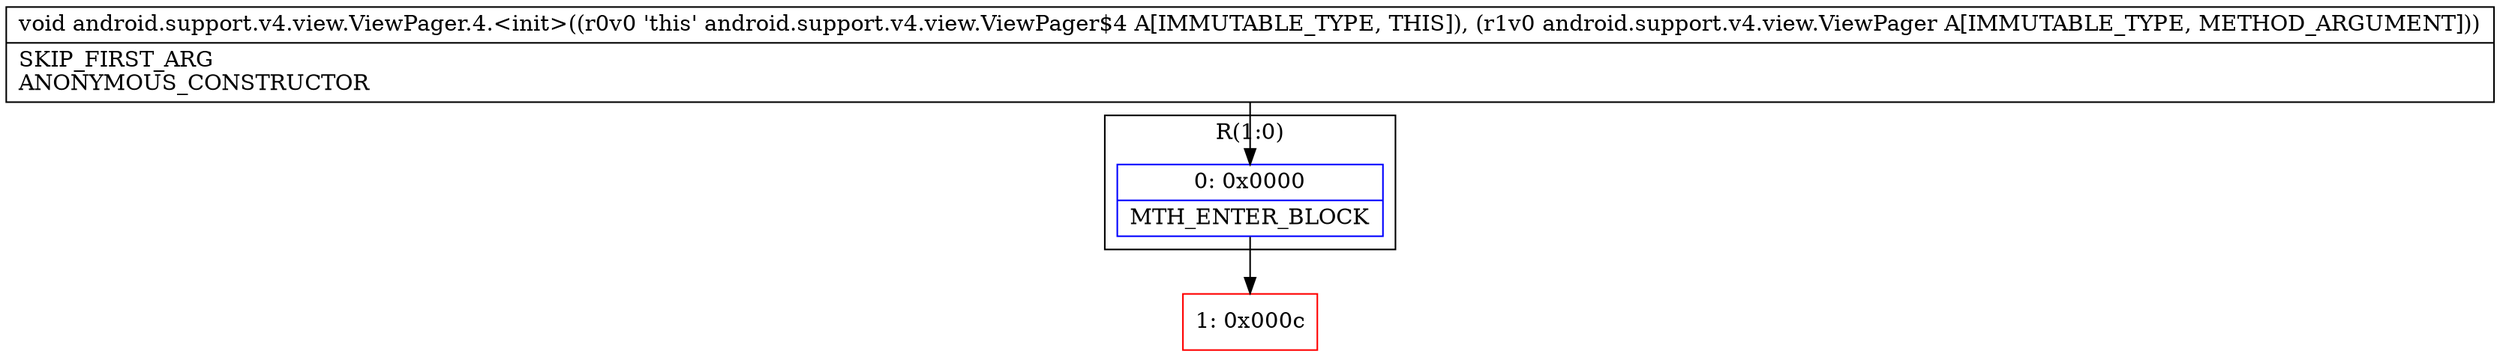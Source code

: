 digraph "CFG forandroid.support.v4.view.ViewPager.4.\<init\>(Landroid\/support\/v4\/view\/ViewPager;)V" {
subgraph cluster_Region_1673935268 {
label = "R(1:0)";
node [shape=record,color=blue];
Node_0 [shape=record,label="{0\:\ 0x0000|MTH_ENTER_BLOCK\l}"];
}
Node_1 [shape=record,color=red,label="{1\:\ 0x000c}"];
MethodNode[shape=record,label="{void android.support.v4.view.ViewPager.4.\<init\>((r0v0 'this' android.support.v4.view.ViewPager$4 A[IMMUTABLE_TYPE, THIS]), (r1v0 android.support.v4.view.ViewPager A[IMMUTABLE_TYPE, METHOD_ARGUMENT]))  | SKIP_FIRST_ARG\lANONYMOUS_CONSTRUCTOR\l}"];
MethodNode -> Node_0;
Node_0 -> Node_1;
}

